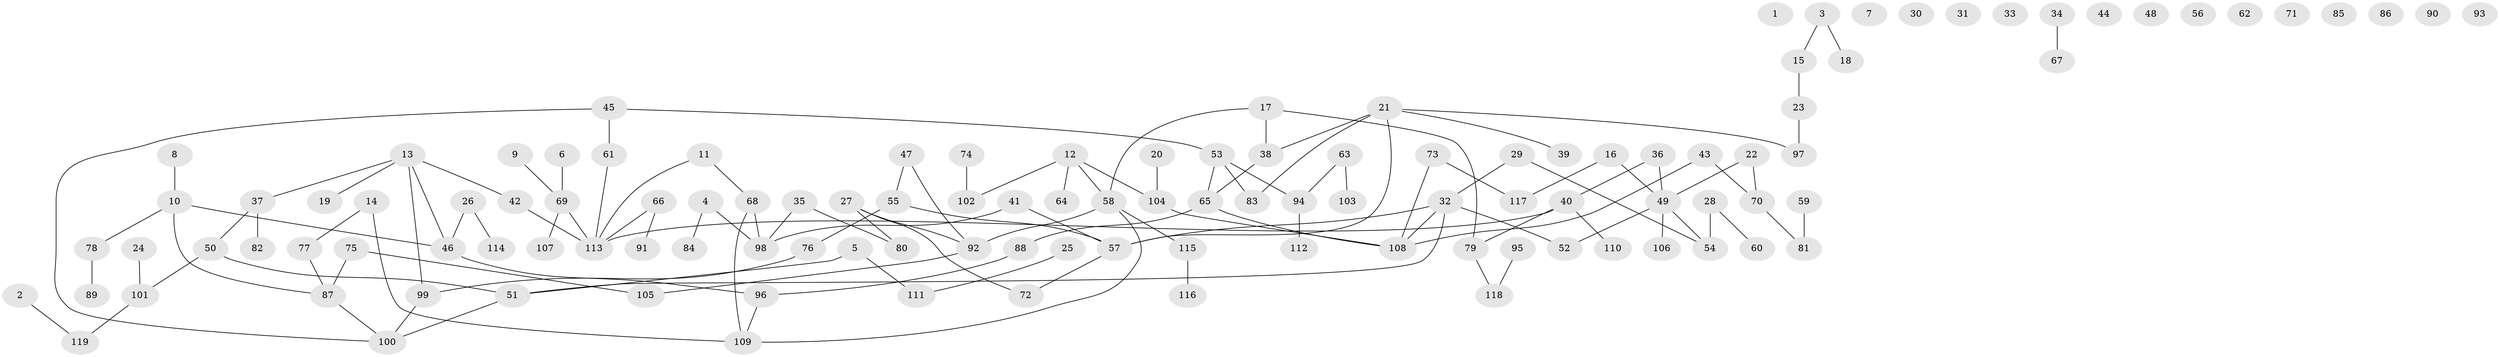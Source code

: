 // coarse degree distribution, {2: 0.3188405797101449, 1: 0.2318840579710145, 4: 0.14492753623188406, 3: 0.18840579710144928, 5: 0.10144927536231885, 6: 0.014492753623188406}
// Generated by graph-tools (version 1.1) at 2025/35/03/04/25 23:35:56]
// undirected, 119 vertices, 125 edges
graph export_dot {
  node [color=gray90,style=filled];
  1;
  2;
  3;
  4;
  5;
  6;
  7;
  8;
  9;
  10;
  11;
  12;
  13;
  14;
  15;
  16;
  17;
  18;
  19;
  20;
  21;
  22;
  23;
  24;
  25;
  26;
  27;
  28;
  29;
  30;
  31;
  32;
  33;
  34;
  35;
  36;
  37;
  38;
  39;
  40;
  41;
  42;
  43;
  44;
  45;
  46;
  47;
  48;
  49;
  50;
  51;
  52;
  53;
  54;
  55;
  56;
  57;
  58;
  59;
  60;
  61;
  62;
  63;
  64;
  65;
  66;
  67;
  68;
  69;
  70;
  71;
  72;
  73;
  74;
  75;
  76;
  77;
  78;
  79;
  80;
  81;
  82;
  83;
  84;
  85;
  86;
  87;
  88;
  89;
  90;
  91;
  92;
  93;
  94;
  95;
  96;
  97;
  98;
  99;
  100;
  101;
  102;
  103;
  104;
  105;
  106;
  107;
  108;
  109;
  110;
  111;
  112;
  113;
  114;
  115;
  116;
  117;
  118;
  119;
  2 -- 119;
  3 -- 15;
  3 -- 18;
  4 -- 84;
  4 -- 98;
  5 -- 51;
  5 -- 111;
  6 -- 69;
  8 -- 10;
  9 -- 69;
  10 -- 46;
  10 -- 78;
  10 -- 87;
  11 -- 68;
  11 -- 113;
  12 -- 58;
  12 -- 64;
  12 -- 102;
  12 -- 104;
  13 -- 19;
  13 -- 37;
  13 -- 42;
  13 -- 46;
  13 -- 99;
  14 -- 77;
  14 -- 109;
  15 -- 23;
  16 -- 49;
  16 -- 117;
  17 -- 38;
  17 -- 58;
  17 -- 79;
  20 -- 104;
  21 -- 38;
  21 -- 39;
  21 -- 57;
  21 -- 83;
  21 -- 97;
  22 -- 49;
  22 -- 70;
  23 -- 97;
  24 -- 101;
  25 -- 111;
  26 -- 46;
  26 -- 114;
  27 -- 72;
  27 -- 80;
  27 -- 92;
  28 -- 54;
  28 -- 60;
  29 -- 32;
  29 -- 54;
  32 -- 51;
  32 -- 52;
  32 -- 57;
  32 -- 108;
  34 -- 67;
  35 -- 80;
  35 -- 98;
  36 -- 40;
  36 -- 49;
  37 -- 50;
  37 -- 82;
  38 -- 65;
  40 -- 79;
  40 -- 110;
  40 -- 113;
  41 -- 57;
  41 -- 98;
  42 -- 113;
  43 -- 70;
  43 -- 108;
  45 -- 53;
  45 -- 61;
  45 -- 100;
  46 -- 96;
  47 -- 55;
  47 -- 92;
  49 -- 52;
  49 -- 54;
  49 -- 106;
  50 -- 51;
  50 -- 101;
  51 -- 100;
  53 -- 65;
  53 -- 83;
  53 -- 94;
  55 -- 57;
  55 -- 76;
  57 -- 72;
  58 -- 92;
  58 -- 109;
  58 -- 115;
  59 -- 81;
  61 -- 113;
  63 -- 94;
  63 -- 103;
  65 -- 88;
  65 -- 108;
  66 -- 91;
  66 -- 113;
  68 -- 98;
  68 -- 109;
  69 -- 107;
  69 -- 113;
  70 -- 81;
  73 -- 108;
  73 -- 117;
  74 -- 102;
  75 -- 87;
  75 -- 105;
  76 -- 99;
  77 -- 87;
  78 -- 89;
  79 -- 118;
  87 -- 100;
  88 -- 96;
  92 -- 105;
  94 -- 112;
  95 -- 118;
  96 -- 109;
  99 -- 100;
  101 -- 119;
  104 -- 108;
  115 -- 116;
}
